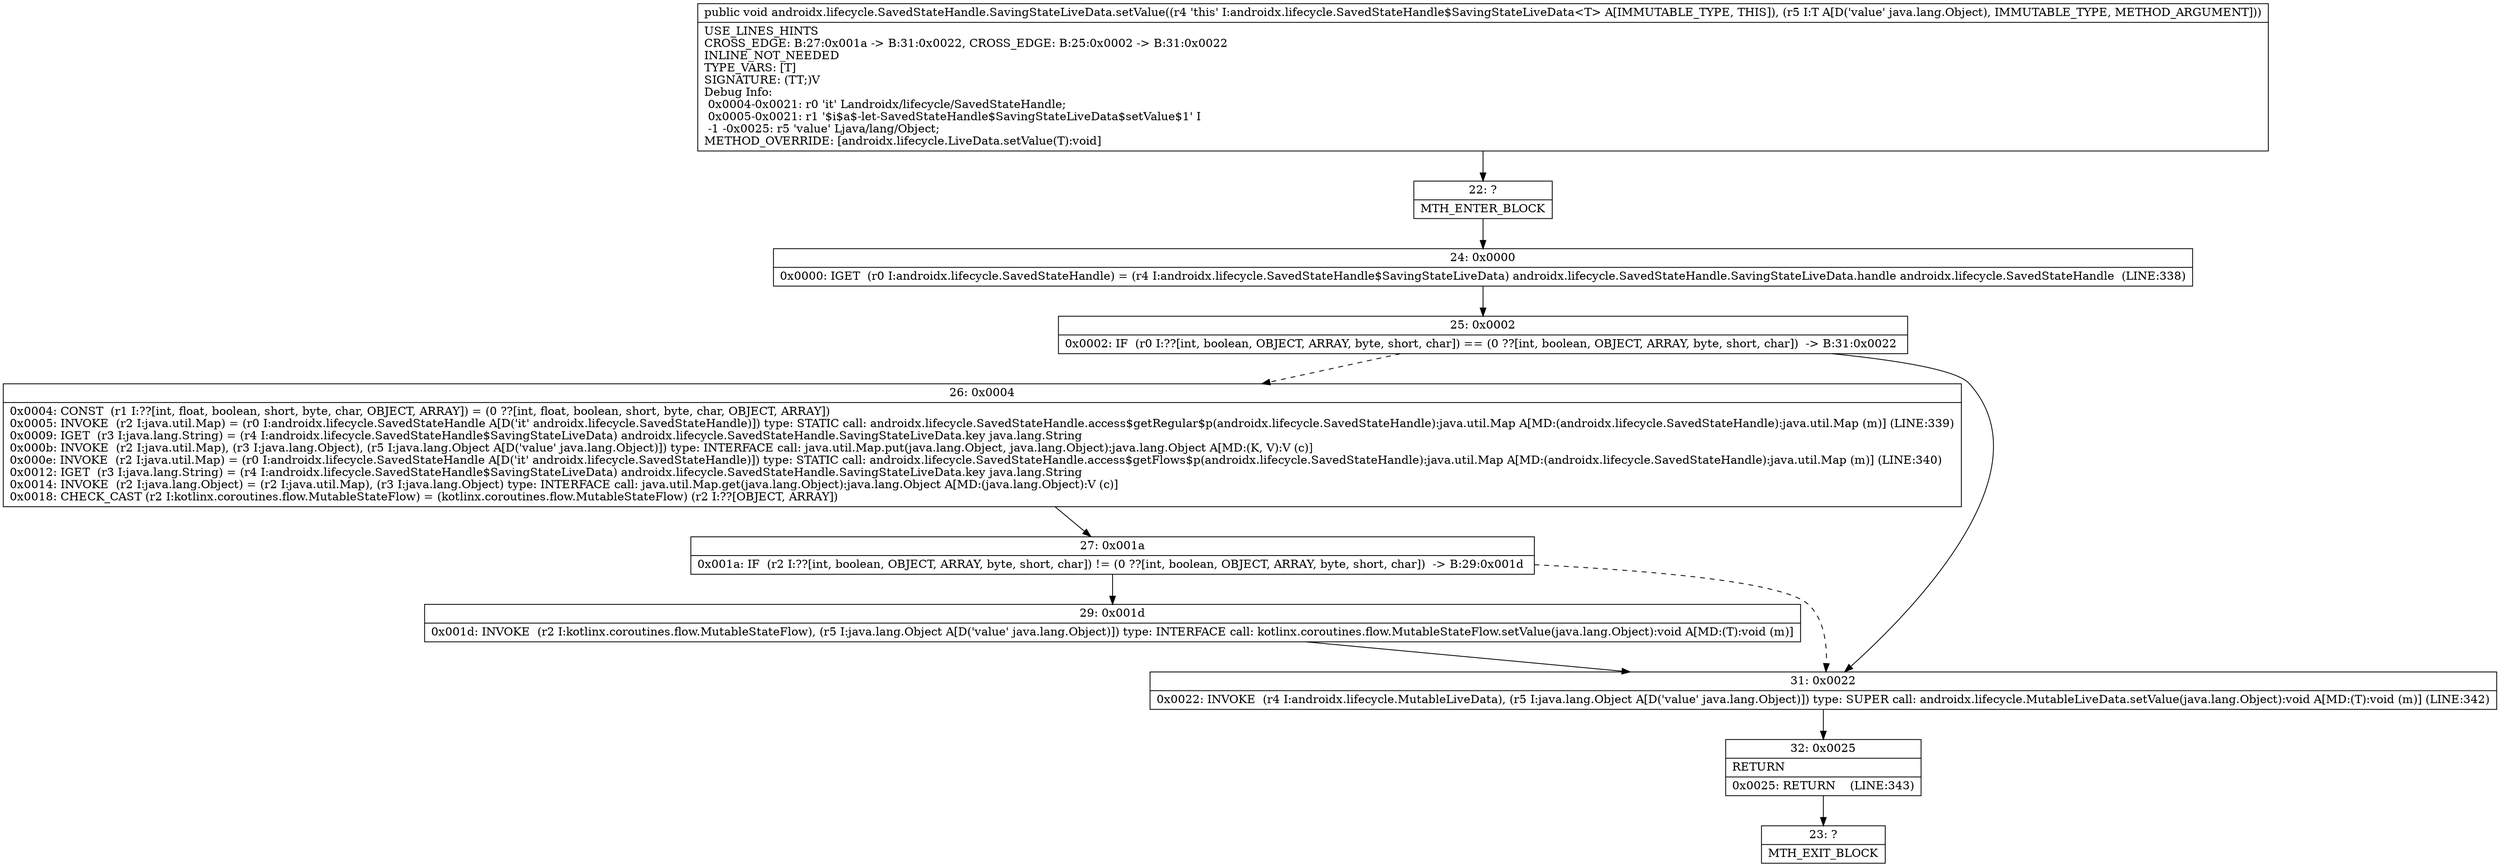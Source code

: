 digraph "CFG forandroidx.lifecycle.SavedStateHandle.SavingStateLiveData.setValue(Ljava\/lang\/Object;)V" {
Node_22 [shape=record,label="{22\:\ ?|MTH_ENTER_BLOCK\l}"];
Node_24 [shape=record,label="{24\:\ 0x0000|0x0000: IGET  (r0 I:androidx.lifecycle.SavedStateHandle) = (r4 I:androidx.lifecycle.SavedStateHandle$SavingStateLiveData) androidx.lifecycle.SavedStateHandle.SavingStateLiveData.handle androidx.lifecycle.SavedStateHandle  (LINE:338)\l}"];
Node_25 [shape=record,label="{25\:\ 0x0002|0x0002: IF  (r0 I:??[int, boolean, OBJECT, ARRAY, byte, short, char]) == (0 ??[int, boolean, OBJECT, ARRAY, byte, short, char])  \-\> B:31:0x0022 \l}"];
Node_26 [shape=record,label="{26\:\ 0x0004|0x0004: CONST  (r1 I:??[int, float, boolean, short, byte, char, OBJECT, ARRAY]) = (0 ??[int, float, boolean, short, byte, char, OBJECT, ARRAY]) \l0x0005: INVOKE  (r2 I:java.util.Map) = (r0 I:androidx.lifecycle.SavedStateHandle A[D('it' androidx.lifecycle.SavedStateHandle)]) type: STATIC call: androidx.lifecycle.SavedStateHandle.access$getRegular$p(androidx.lifecycle.SavedStateHandle):java.util.Map A[MD:(androidx.lifecycle.SavedStateHandle):java.util.Map (m)] (LINE:339)\l0x0009: IGET  (r3 I:java.lang.String) = (r4 I:androidx.lifecycle.SavedStateHandle$SavingStateLiveData) androidx.lifecycle.SavedStateHandle.SavingStateLiveData.key java.lang.String \l0x000b: INVOKE  (r2 I:java.util.Map), (r3 I:java.lang.Object), (r5 I:java.lang.Object A[D('value' java.lang.Object)]) type: INTERFACE call: java.util.Map.put(java.lang.Object, java.lang.Object):java.lang.Object A[MD:(K, V):V (c)]\l0x000e: INVOKE  (r2 I:java.util.Map) = (r0 I:androidx.lifecycle.SavedStateHandle A[D('it' androidx.lifecycle.SavedStateHandle)]) type: STATIC call: androidx.lifecycle.SavedStateHandle.access$getFlows$p(androidx.lifecycle.SavedStateHandle):java.util.Map A[MD:(androidx.lifecycle.SavedStateHandle):java.util.Map (m)] (LINE:340)\l0x0012: IGET  (r3 I:java.lang.String) = (r4 I:androidx.lifecycle.SavedStateHandle$SavingStateLiveData) androidx.lifecycle.SavedStateHandle.SavingStateLiveData.key java.lang.String \l0x0014: INVOKE  (r2 I:java.lang.Object) = (r2 I:java.util.Map), (r3 I:java.lang.Object) type: INTERFACE call: java.util.Map.get(java.lang.Object):java.lang.Object A[MD:(java.lang.Object):V (c)]\l0x0018: CHECK_CAST (r2 I:kotlinx.coroutines.flow.MutableStateFlow) = (kotlinx.coroutines.flow.MutableStateFlow) (r2 I:??[OBJECT, ARRAY]) \l}"];
Node_27 [shape=record,label="{27\:\ 0x001a|0x001a: IF  (r2 I:??[int, boolean, OBJECT, ARRAY, byte, short, char]) != (0 ??[int, boolean, OBJECT, ARRAY, byte, short, char])  \-\> B:29:0x001d \l}"];
Node_29 [shape=record,label="{29\:\ 0x001d|0x001d: INVOKE  (r2 I:kotlinx.coroutines.flow.MutableStateFlow), (r5 I:java.lang.Object A[D('value' java.lang.Object)]) type: INTERFACE call: kotlinx.coroutines.flow.MutableStateFlow.setValue(java.lang.Object):void A[MD:(T):void (m)]\l}"];
Node_31 [shape=record,label="{31\:\ 0x0022|0x0022: INVOKE  (r4 I:androidx.lifecycle.MutableLiveData), (r5 I:java.lang.Object A[D('value' java.lang.Object)]) type: SUPER call: androidx.lifecycle.MutableLiveData.setValue(java.lang.Object):void A[MD:(T):void (m)] (LINE:342)\l}"];
Node_32 [shape=record,label="{32\:\ 0x0025|RETURN\l|0x0025: RETURN    (LINE:343)\l}"];
Node_23 [shape=record,label="{23\:\ ?|MTH_EXIT_BLOCK\l}"];
MethodNode[shape=record,label="{public void androidx.lifecycle.SavedStateHandle.SavingStateLiveData.setValue((r4 'this' I:androidx.lifecycle.SavedStateHandle$SavingStateLiveData\<T\> A[IMMUTABLE_TYPE, THIS]), (r5 I:T A[D('value' java.lang.Object), IMMUTABLE_TYPE, METHOD_ARGUMENT]))  | USE_LINES_HINTS\lCROSS_EDGE: B:27:0x001a \-\> B:31:0x0022, CROSS_EDGE: B:25:0x0002 \-\> B:31:0x0022\lINLINE_NOT_NEEDED\lTYPE_VARS: [T]\lSIGNATURE: (TT;)V\lDebug Info:\l  0x0004\-0x0021: r0 'it' Landroidx\/lifecycle\/SavedStateHandle;\l  0x0005\-0x0021: r1 '$i$a$\-let\-SavedStateHandle$SavingStateLiveData$setValue$1' I\l  \-1 \-0x0025: r5 'value' Ljava\/lang\/Object;\lMETHOD_OVERRIDE: [androidx.lifecycle.LiveData.setValue(T):void]\l}"];
MethodNode -> Node_22;Node_22 -> Node_24;
Node_24 -> Node_25;
Node_25 -> Node_26[style=dashed];
Node_25 -> Node_31;
Node_26 -> Node_27;
Node_27 -> Node_29;
Node_27 -> Node_31[style=dashed];
Node_29 -> Node_31;
Node_31 -> Node_32;
Node_32 -> Node_23;
}

